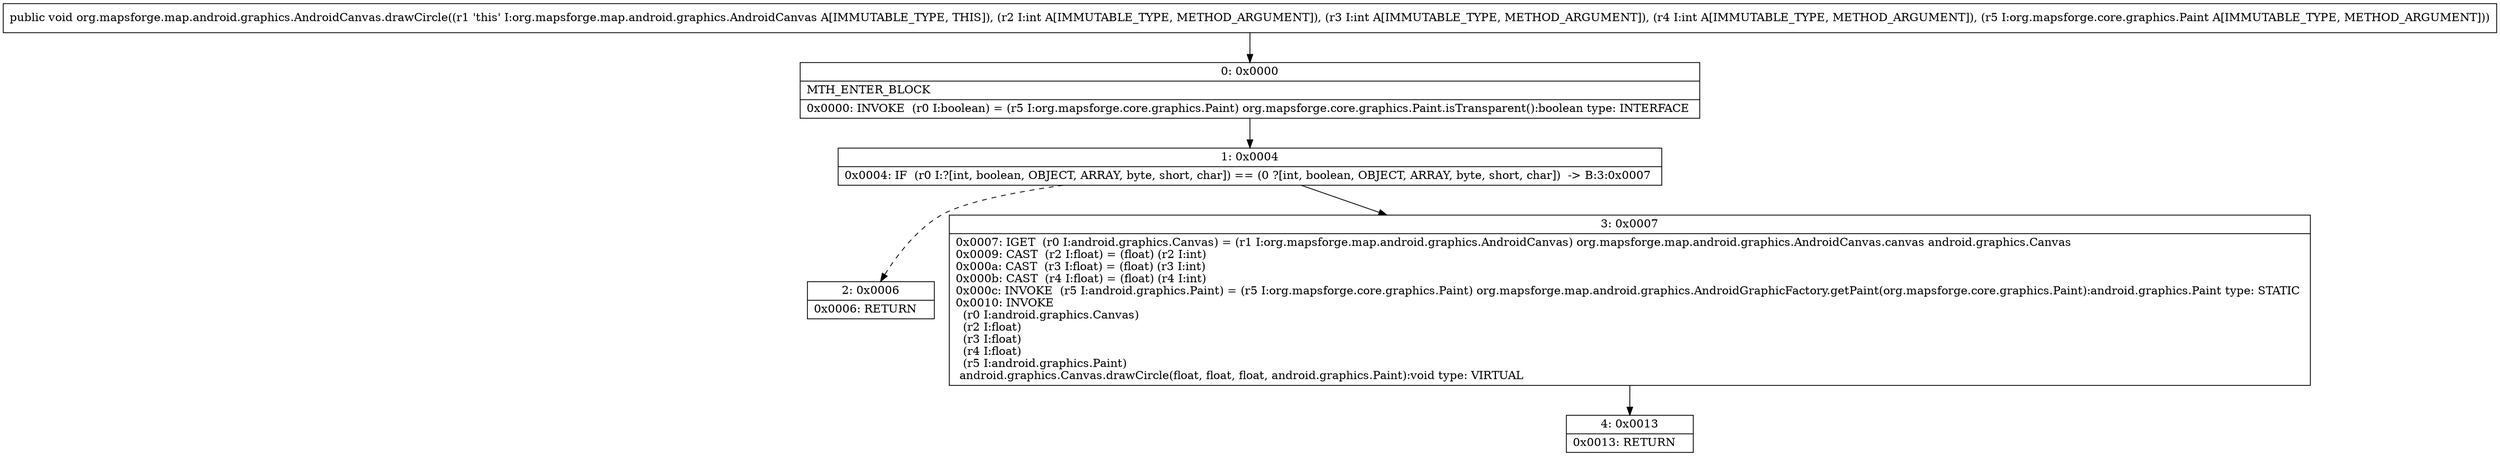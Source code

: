 digraph "CFG fororg.mapsforge.map.android.graphics.AndroidCanvas.drawCircle(IIILorg\/mapsforge\/core\/graphics\/Paint;)V" {
Node_0 [shape=record,label="{0\:\ 0x0000|MTH_ENTER_BLOCK\l|0x0000: INVOKE  (r0 I:boolean) = (r5 I:org.mapsforge.core.graphics.Paint) org.mapsforge.core.graphics.Paint.isTransparent():boolean type: INTERFACE \l}"];
Node_1 [shape=record,label="{1\:\ 0x0004|0x0004: IF  (r0 I:?[int, boolean, OBJECT, ARRAY, byte, short, char]) == (0 ?[int, boolean, OBJECT, ARRAY, byte, short, char])  \-\> B:3:0x0007 \l}"];
Node_2 [shape=record,label="{2\:\ 0x0006|0x0006: RETURN   \l}"];
Node_3 [shape=record,label="{3\:\ 0x0007|0x0007: IGET  (r0 I:android.graphics.Canvas) = (r1 I:org.mapsforge.map.android.graphics.AndroidCanvas) org.mapsforge.map.android.graphics.AndroidCanvas.canvas android.graphics.Canvas \l0x0009: CAST  (r2 I:float) = (float) (r2 I:int) \l0x000a: CAST  (r3 I:float) = (float) (r3 I:int) \l0x000b: CAST  (r4 I:float) = (float) (r4 I:int) \l0x000c: INVOKE  (r5 I:android.graphics.Paint) = (r5 I:org.mapsforge.core.graphics.Paint) org.mapsforge.map.android.graphics.AndroidGraphicFactory.getPaint(org.mapsforge.core.graphics.Paint):android.graphics.Paint type: STATIC \l0x0010: INVOKE  \l  (r0 I:android.graphics.Canvas)\l  (r2 I:float)\l  (r3 I:float)\l  (r4 I:float)\l  (r5 I:android.graphics.Paint)\l android.graphics.Canvas.drawCircle(float, float, float, android.graphics.Paint):void type: VIRTUAL \l}"];
Node_4 [shape=record,label="{4\:\ 0x0013|0x0013: RETURN   \l}"];
MethodNode[shape=record,label="{public void org.mapsforge.map.android.graphics.AndroidCanvas.drawCircle((r1 'this' I:org.mapsforge.map.android.graphics.AndroidCanvas A[IMMUTABLE_TYPE, THIS]), (r2 I:int A[IMMUTABLE_TYPE, METHOD_ARGUMENT]), (r3 I:int A[IMMUTABLE_TYPE, METHOD_ARGUMENT]), (r4 I:int A[IMMUTABLE_TYPE, METHOD_ARGUMENT]), (r5 I:org.mapsforge.core.graphics.Paint A[IMMUTABLE_TYPE, METHOD_ARGUMENT])) }"];
MethodNode -> Node_0;
Node_0 -> Node_1;
Node_1 -> Node_2[style=dashed];
Node_1 -> Node_3;
Node_3 -> Node_4;
}

